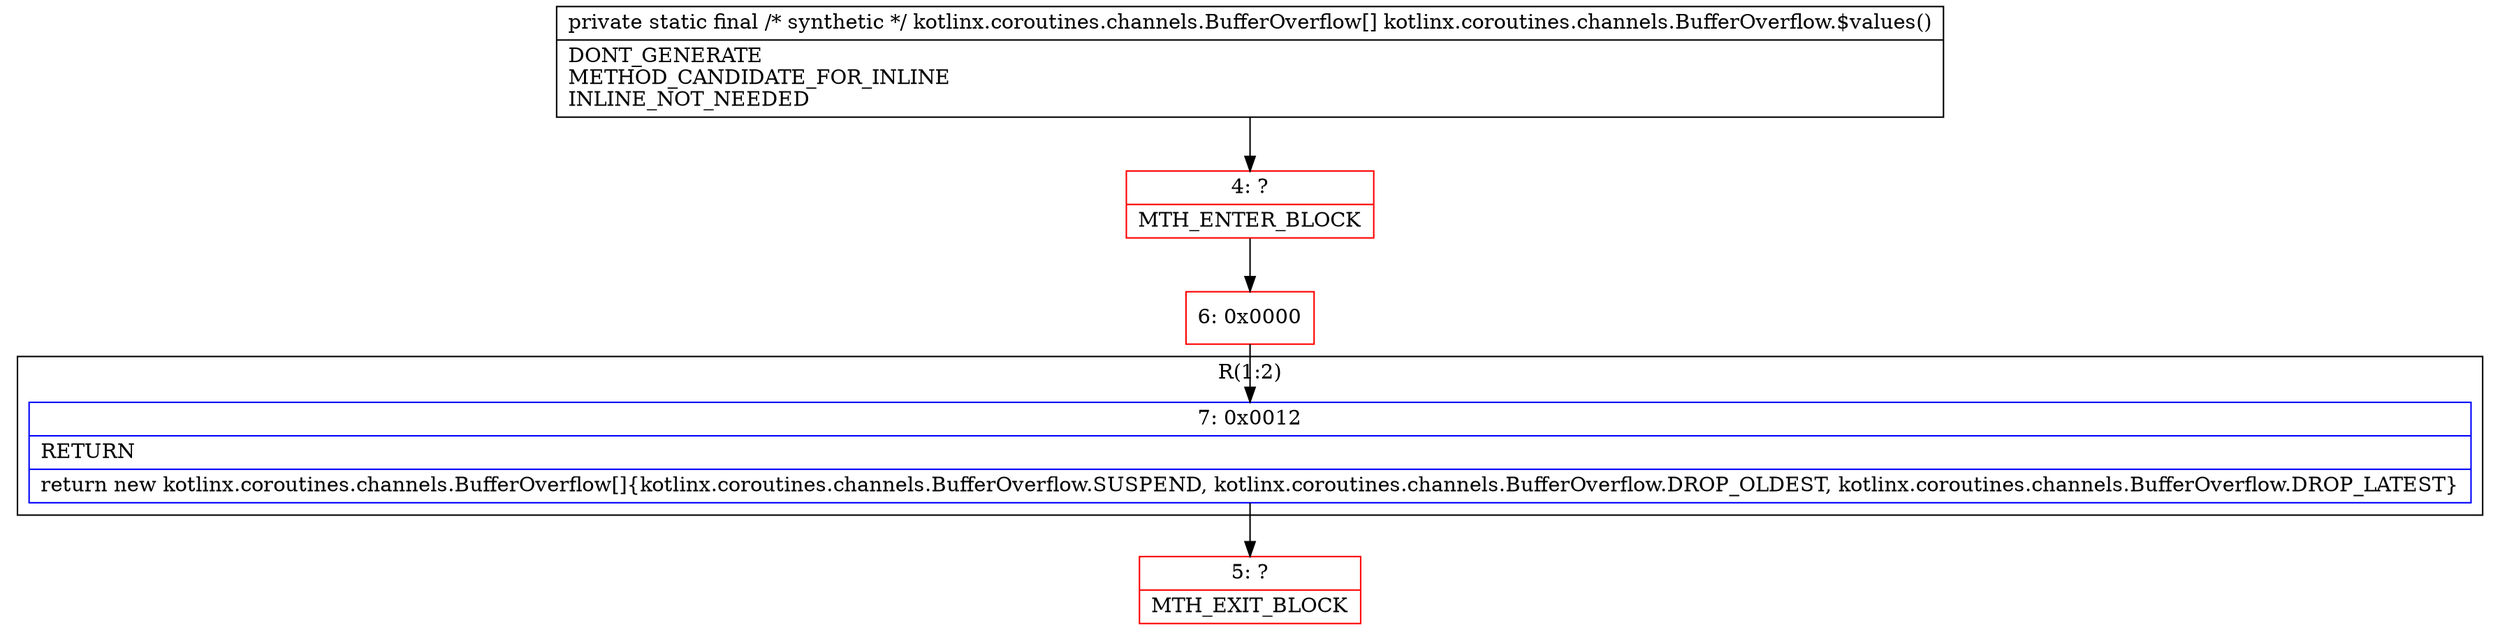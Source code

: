 digraph "CFG forkotlinx.coroutines.channels.BufferOverflow.$values()[Lkotlinx\/coroutines\/channels\/BufferOverflow;" {
subgraph cluster_Region_557646387 {
label = "R(1:2)";
node [shape=record,color=blue];
Node_7 [shape=record,label="{7\:\ 0x0012|RETURN\l|return new kotlinx.coroutines.channels.BufferOverflow[]\{kotlinx.coroutines.channels.BufferOverflow.SUSPEND, kotlinx.coroutines.channels.BufferOverflow.DROP_OLDEST, kotlinx.coroutines.channels.BufferOverflow.DROP_LATEST\}\l}"];
}
Node_4 [shape=record,color=red,label="{4\:\ ?|MTH_ENTER_BLOCK\l}"];
Node_6 [shape=record,color=red,label="{6\:\ 0x0000}"];
Node_5 [shape=record,color=red,label="{5\:\ ?|MTH_EXIT_BLOCK\l}"];
MethodNode[shape=record,label="{private static final \/* synthetic *\/ kotlinx.coroutines.channels.BufferOverflow[] kotlinx.coroutines.channels.BufferOverflow.$values()  | DONT_GENERATE\lMETHOD_CANDIDATE_FOR_INLINE\lINLINE_NOT_NEEDED\l}"];
MethodNode -> Node_4;Node_7 -> Node_5;
Node_4 -> Node_6;
Node_6 -> Node_7;
}

